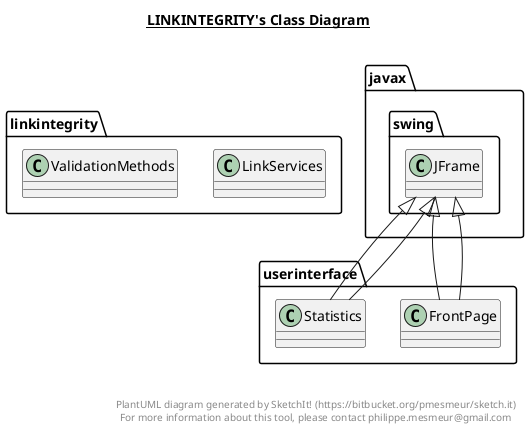 @startuml

title __LINKINTEGRITY's Class Diagram__\n

  namespace linkintegrity {
    class linkintegrity.LinkServices {
    }
  }
  

  namespace linkintegrity {
    class linkintegrity.LinkServices {
    }
  }
  

  namespace linkintegrity {
    class linkintegrity.ValidationMethods {
    }
  }
  

  namespace linkintegrity {
    class linkintegrity.ValidationMethods {
    }
  }
  

  namespace userinterface {
    class userinterface.FrontPage {
    }
  }
  

  namespace userinterface {
    class userinterface.FrontPage {
    }
  }
  

  namespace userinterface {
    class userinterface.Statistics {
    }
  }
  

  namespace userinterface {
    class userinterface.Statistics {
    }
  }
  

  userinterface.FrontPage -up-|> javax.swing.JFrame
  userinterface.FrontPage -up-|> javax.swing.JFrame
  userinterface.Statistics -up-|> javax.swing.JFrame
  userinterface.Statistics -up-|> javax.swing.JFrame


right footer


PlantUML diagram generated by SketchIt! (https://bitbucket.org/pmesmeur/sketch.it)
For more information about this tool, please contact philippe.mesmeur@gmail.com
endfooter

@enduml
